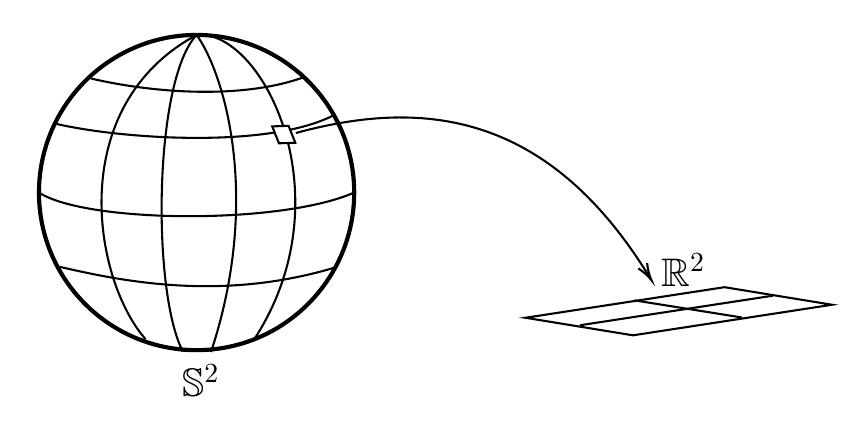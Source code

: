 

\tikzset{every picture/.style={line width=0.75pt}} %set default line width to 0.75pt        

\begin{tikzpicture}[x=0.75pt,y=0.75pt,yscale=-0.75,xscale=0.75]
%uncomment if require: \path (0,300); %set diagram left start at 0, and has height of 300

%Shape: Circle [id:dp14136974738901475] 
\draw  [line width=1.5]  (59,145.25) .. controls (59,89.33) and (104.33,44) .. (160.25,44) .. controls (216.17,44) and (261.5,89.33) .. (261.5,145.25) .. controls (261.5,201.17) and (216.17,246.5) .. (160.25,246.5) .. controls (104.33,246.5) and (59,201.17) .. (59,145.25) -- cycle ;
%Curve Lines [id:da24823790568944393] 
\draw    (160.25,44) .. controls (75.5,89.7) and (93.5,200.7) .. (127.5,239.5) ;
%Curve Lines [id:da5198328458496135] 
\draw    (160.25,44) .. controls (202.5,40) and (257.5,148.7) .. (196.5,240.7) ;
%Curve Lines [id:da3707324968485255] 
\draw    (160.25,44) .. controls (177.5,67.7) and (202.5,147.7) .. (169.5,247.7) ;
%Curve Lines [id:da800009697742498] 
\draw    (160.25,44) .. controls (132.5,73.5) and (131.5,209.5) .. (151.5,247.5) ;
%Curve Lines [id:da4720591674101946] 
\draw    (59,145.25) .. controls (89.5,165) and (214.5,166) .. (261.5,145.25) ;
%Curve Lines [id:da47184546195959] 
\draw    (69.5,101) .. controls (112.5,111) and (205.5,117) .. (247.5,96) ;
%Curve Lines [id:da09121697192437872] 
\draw    (72.5,193) .. controls (115.5,203) and (178.5,215) .. (250.5,193) ;
%Curve Lines [id:da6989591203767807] 
\draw    (92.5,72) .. controls (135.5,82) and (191.5,85) .. (229.5,71) ;
%Shape: Rectangle [id:dp25904253699597457] 
\draw  [fill={rgb, 255:red, 255; green, 255; blue, 255 }  ,fill opacity=1 ] (208.84,102.75) -- (219.33,102.39) -- (223.66,113.25) -- (213.17,113.61) -- cycle ;
%Curve Lines [id:da4787165657296577] 
\draw    (224,107) .. controls (302.11,85.75) and (384.67,90.59) .. (451.49,199.99) ;
\draw [shift={(452.5,201.64)}, rotate = 238.88] [color={rgb, 255:red, 0; green, 0; blue, 0 }  ][line width=0.75]    (10.93,-3.29) .. controls (6.95,-1.4) and (3.31,-0.3) .. (0,0) .. controls (3.31,0.3) and (6.95,1.4) .. (10.93,3.29)   ;
%Shape: Rectangle [id:dp7247614884184055] 
\draw   (499.38,206.04) -- (568.46,217.32) -- (440.62,236.96) -- (371.54,225.68) -- cycle ;
%Straight Lines [id:da19252000285981596] 
\draw    (530.5,211.5) -- (406.5,230.5) ;
%Straight Lines [id:da9408515383339116] 
\draw    (510.5,225.5) -- (441.5,214.5) ;

% Text Node
\draw (163,266) node  [font=\Large]  {$\mathbb{S}^{2}$};
% Text Node
\draw (473,195) node  [font=\Large]   {$\mathbb{R}^{2}$};


\end{tikzpicture}
